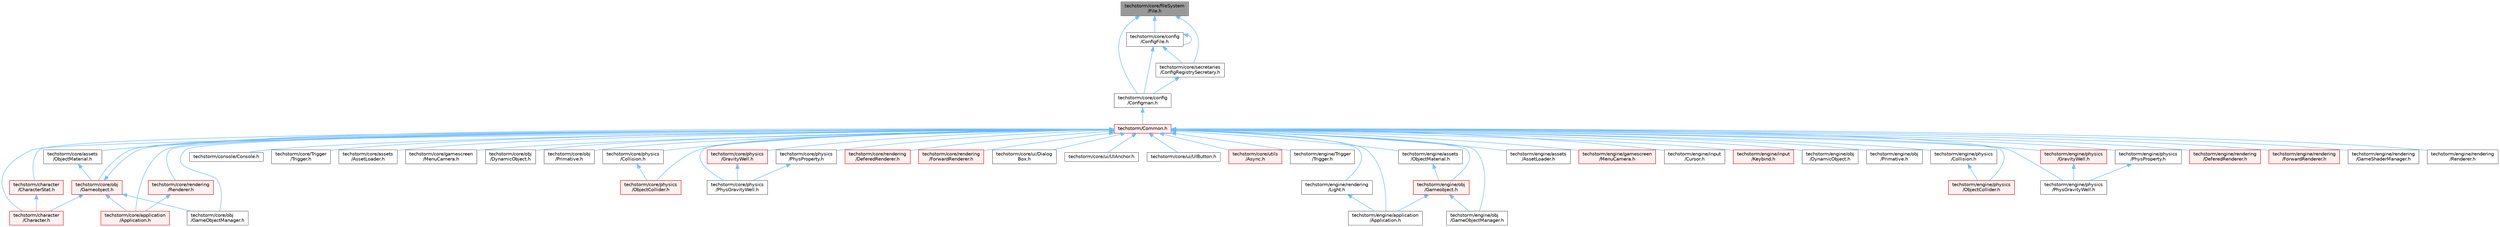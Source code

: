 digraph "techstorm/core/fileSystem/File.h"
{
 // LATEX_PDF_SIZE
  bgcolor="transparent";
  edge [fontname=Helvetica,fontsize=10,labelfontname=Helvetica,labelfontsize=10];
  node [fontname=Helvetica,fontsize=10,shape=box,height=0.2,width=0.4];
  Node1 [id="Node000001",label="techstorm/core/fileSystem\l/File.h",height=0.2,width=0.4,color="gray40", fillcolor="grey60", style="filled", fontcolor="black",tooltip=" "];
  Node1 -> Node2 [id="edge1_Node000001_Node000002",dir="back",color="steelblue1",style="solid",tooltip=" "];
  Node2 [id="Node000002",label="techstorm/core/config\l/ConfigFile.h",height=0.2,width=0.4,color="grey40", fillcolor="white", style="filled",URL="$core_2config_2_config_file_8h.html",tooltip=" "];
  Node2 -> Node2 [id="edge2_Node000002_Node000002",dir="back",color="steelblue1",style="solid",tooltip=" "];
  Node2 -> Node3 [id="edge3_Node000002_Node000003",dir="back",color="steelblue1",style="solid",tooltip=" "];
  Node3 [id="Node000003",label="techstorm/core/config\l/Configman.h",height=0.2,width=0.4,color="grey40", fillcolor="white", style="filled",URL="$core_2config_2_configman_8h.html",tooltip=" "];
  Node3 -> Node4 [id="edge4_Node000003_Node000004",dir="back",color="steelblue1",style="solid",tooltip=" "];
  Node4 [id="Node000004",label="techstorm/Common.h",height=0.2,width=0.4,color="red", fillcolor="#FFF0F0", style="filled",URL="$_common_8h.html",tooltip=" "];
  Node4 -> Node5 [id="edge5_Node000004_Node000005",dir="back",color="steelblue1",style="solid",tooltip=" "];
  Node5 [id="Node000005",label="techstorm/character\l/Character.h",height=0.2,width=0.4,color="red", fillcolor="#FFF0F0", style="filled",URL="$_character_8h.html",tooltip=" "];
  Node4 -> Node24 [id="edge6_Node000004_Node000024",dir="back",color="steelblue1",style="solid",tooltip=" "];
  Node24 [id="Node000024",label="techstorm/character\l/CharacterStat.h",height=0.2,width=0.4,color="red", fillcolor="#FFF0F0", style="filled",URL="$_character_stat_8h.html",tooltip=" "];
  Node24 -> Node5 [id="edge7_Node000024_Node000005",dir="back",color="steelblue1",style="solid",tooltip=" "];
  Node4 -> Node27 [id="edge8_Node000004_Node000027",dir="back",color="steelblue1",style="solid",tooltip=" "];
  Node27 [id="Node000027",label="techstorm/console/Console.h",height=0.2,width=0.4,color="grey40", fillcolor="white", style="filled",URL="$_console_8h.html",tooltip=" "];
  Node4 -> Node28 [id="edge9_Node000004_Node000028",dir="back",color="steelblue1",style="solid",tooltip=" "];
  Node28 [id="Node000028",label="techstorm/core/Trigger\l/Trigger.h",height=0.2,width=0.4,color="grey40", fillcolor="white", style="filled",URL="$core_2_trigger_2_trigger_8h.html",tooltip=" "];
  Node4 -> Node8 [id="edge10_Node000004_Node000008",dir="back",color="steelblue1",style="solid",tooltip=" "];
  Node8 [id="Node000008",label="techstorm/core/application\l/Application.h",height=0.2,width=0.4,color="red", fillcolor="#FFF0F0", style="filled",URL="$core_2application_2_application_8h.html",tooltip=" "];
  Node4 -> Node29 [id="edge11_Node000004_Node000029",dir="back",color="steelblue1",style="solid",tooltip=" "];
  Node29 [id="Node000029",label="techstorm/core/assets\l/AssetLoader.h",height=0.2,width=0.4,color="grey40", fillcolor="white", style="filled",URL="$core_2assets_2_asset_loader_8h.html",tooltip=" "];
  Node4 -> Node30 [id="edge12_Node000004_Node000030",dir="back",color="steelblue1",style="solid",tooltip=" "];
  Node30 [id="Node000030",label="techstorm/core/assets\l/ObjectMaterial.h",height=0.2,width=0.4,color="grey40", fillcolor="white", style="filled",URL="$core_2assets_2_object_material_8h.html",tooltip=" "];
  Node30 -> Node31 [id="edge13_Node000030_Node000031",dir="back",color="steelblue1",style="solid",tooltip=" "];
  Node31 [id="Node000031",label="techstorm/core/obj\l/Gameobject.h",height=0.2,width=0.4,color="red", fillcolor="#FFF0F0", style="filled",URL="$core_2obj_2_gameobject_8h.html",tooltip=" "];
  Node31 -> Node4 [id="edge14_Node000031_Node000004",dir="back",color="steelblue1",style="solid",tooltip=" "];
  Node31 -> Node5 [id="edge15_Node000031_Node000005",dir="back",color="steelblue1",style="solid",tooltip=" "];
  Node31 -> Node8 [id="edge16_Node000031_Node000008",dir="back",color="steelblue1",style="solid",tooltip=" "];
  Node31 -> Node38 [id="edge17_Node000031_Node000038",dir="back",color="steelblue1",style="solid",tooltip=" "];
  Node38 [id="Node000038",label="techstorm/core/obj\l/GameObjectManager.h",height=0.2,width=0.4,color="grey40", fillcolor="white", style="filled",URL="$core_2obj_2_game_object_manager_8h.html",tooltip=" "];
  Node4 -> Node49 [id="edge18_Node000004_Node000049",dir="back",color="steelblue1",style="solid",tooltip=" "];
  Node49 [id="Node000049",label="techstorm/core/gamescreen\l/MenuCamera.h",height=0.2,width=0.4,color="grey40", fillcolor="white", style="filled",URL="$core_2gamescreen_2_menu_camera_8h.html",tooltip=" "];
  Node4 -> Node50 [id="edge19_Node000004_Node000050",dir="back",color="steelblue1",style="solid",tooltip=" "];
  Node50 [id="Node000050",label="techstorm/core/obj\l/DynamicObject.h",height=0.2,width=0.4,color="grey40", fillcolor="white", style="filled",URL="$core_2obj_2_dynamic_object_8h.html",tooltip=" "];
  Node4 -> Node38 [id="edge20_Node000004_Node000038",dir="back",color="steelblue1",style="solid",tooltip=" "];
  Node4 -> Node31 [id="edge21_Node000004_Node000031",dir="back",color="steelblue1",style="solid",tooltip=" "];
  Node4 -> Node51 [id="edge22_Node000004_Node000051",dir="back",color="steelblue1",style="solid",tooltip=" "];
  Node51 [id="Node000051",label="techstorm/core/obj\l/Primative.h",height=0.2,width=0.4,color="grey40", fillcolor="white", style="filled",URL="$core_2obj_2_primative_8h.html",tooltip=" "];
  Node4 -> Node52 [id="edge23_Node000004_Node000052",dir="back",color="steelblue1",style="solid",tooltip=" "];
  Node52 [id="Node000052",label="techstorm/core/physics\l/Collision.h",height=0.2,width=0.4,color="grey40", fillcolor="white", style="filled",URL="$core_2physics_2_collision_8h.html",tooltip=" "];
  Node52 -> Node53 [id="edge24_Node000052_Node000053",dir="back",color="steelblue1",style="solid",tooltip=" "];
  Node53 [id="Node000053",label="techstorm/core/physics\l/ObjectCollider.h",height=0.2,width=0.4,color="red", fillcolor="#FFF0F0", style="filled",URL="$core_2physics_2_object_collider_8h.html",tooltip=" "];
  Node4 -> Node55 [id="edge25_Node000004_Node000055",dir="back",color="steelblue1",style="solid",tooltip=" "];
  Node55 [id="Node000055",label="techstorm/core/physics\l/GravityWell.h",height=0.2,width=0.4,color="red", fillcolor="#FFF0F0", style="filled",URL="$core_2physics_2_gravity_well_8h.html",tooltip=" "];
  Node55 -> Node57 [id="edge26_Node000055_Node000057",dir="back",color="steelblue1",style="solid",tooltip=" "];
  Node57 [id="Node000057",label="techstorm/core/physics\l/PhysGravityWell.h",height=0.2,width=0.4,color="grey40", fillcolor="white", style="filled",URL="$core_2physics_2_phys_gravity_well_8h.html",tooltip=" "];
  Node4 -> Node53 [id="edge27_Node000004_Node000053",dir="back",color="steelblue1",style="solid",tooltip=" "];
  Node4 -> Node57 [id="edge28_Node000004_Node000057",dir="back",color="steelblue1",style="solid",tooltip=" "];
  Node4 -> Node58 [id="edge29_Node000004_Node000058",dir="back",color="steelblue1",style="solid",tooltip=" "];
  Node58 [id="Node000058",label="techstorm/core/physics\l/PhysProperty.h",height=0.2,width=0.4,color="grey40", fillcolor="white", style="filled",URL="$core_2physics_2_phys_property_8h.html",tooltip=" "];
  Node58 -> Node57 [id="edge30_Node000058_Node000057",dir="back",color="steelblue1",style="solid",tooltip=" "];
  Node4 -> Node59 [id="edge31_Node000004_Node000059",dir="back",color="steelblue1",style="solid",tooltip=" "];
  Node59 [id="Node000059",label="techstorm/core/rendering\l/DeferedRenderer.h",height=0.2,width=0.4,color="red", fillcolor="#FFF0F0", style="filled",URL="$core_2rendering_2_defered_renderer_8h.html",tooltip=" "];
  Node4 -> Node61 [id="edge32_Node000004_Node000061",dir="back",color="steelblue1",style="solid",tooltip=" "];
  Node61 [id="Node000061",label="techstorm/core/rendering\l/ForwardRenderer.h",height=0.2,width=0.4,color="red", fillcolor="#FFF0F0", style="filled",URL="$core_2rendering_2_forward_renderer_8h.html",tooltip=" "];
  Node4 -> Node62 [id="edge33_Node000004_Node000062",dir="back",color="steelblue1",style="solid",tooltip=" "];
  Node62 [id="Node000062",label="techstorm/core/rendering\l/Renderer.h",height=0.2,width=0.4,color="red", fillcolor="#FFF0F0", style="filled",URL="$core_2rendering_2_renderer_8h.html",tooltip=" "];
  Node62 -> Node8 [id="edge34_Node000062_Node000008",dir="back",color="steelblue1",style="solid",tooltip=" "];
  Node4 -> Node63 [id="edge35_Node000004_Node000063",dir="back",color="steelblue1",style="solid",tooltip=" "];
  Node63 [id="Node000063",label="techstorm/core/ui/Dialog\lBox.h",height=0.2,width=0.4,color="grey40", fillcolor="white", style="filled",URL="$core_2ui_2_dialog_box_8h.html",tooltip=" "];
  Node4 -> Node64 [id="edge36_Node000004_Node000064",dir="back",color="steelblue1",style="solid",tooltip=" "];
  Node64 [id="Node000064",label="techstorm/core/ui/UIAnchor.h",height=0.2,width=0.4,color="grey40", fillcolor="white", style="filled",URL="$core_2ui_2_u_i_anchor_8h.html",tooltip=" "];
  Node4 -> Node65 [id="edge37_Node000004_Node000065",dir="back",color="steelblue1",style="solid",tooltip=" "];
  Node65 [id="Node000065",label="techstorm/core/ui/UIButton.h",height=0.2,width=0.4,color="grey40", fillcolor="white", style="filled",URL="$core_2ui_2_u_i_button_8h.html",tooltip=" "];
  Node4 -> Node66 [id="edge38_Node000004_Node000066",dir="back",color="steelblue1",style="solid",tooltip=" "];
  Node66 [id="Node000066",label="techstorm/core/utils\l/Async.h",height=0.2,width=0.4,color="red", fillcolor="#FFF0F0", style="filled",URL="$core_2utils_2_async_8h.html",tooltip=" "];
  Node4 -> Node68 [id="edge39_Node000004_Node000068",dir="back",color="steelblue1",style="solid",tooltip=" "];
  Node68 [id="Node000068",label="techstorm/engine/Trigger\l/Trigger.h",height=0.2,width=0.4,color="grey40", fillcolor="white", style="filled",URL="$engine_2_trigger_2_trigger_8h.html",tooltip=" "];
  Node4 -> Node21 [id="edge40_Node000004_Node000021",dir="back",color="steelblue1",style="solid",tooltip=" "];
  Node21 [id="Node000021",label="techstorm/engine/application\l/Application.h",height=0.2,width=0.4,color="grey40", fillcolor="white", style="filled",URL="$engine_2application_2_application_8h.html",tooltip=" "];
  Node4 -> Node69 [id="edge41_Node000004_Node000069",dir="back",color="steelblue1",style="solid",tooltip=" "];
  Node69 [id="Node000069",label="techstorm/engine/assets\l/AssetLoader.h",height=0.2,width=0.4,color="grey40", fillcolor="white", style="filled",URL="$engine_2assets_2_asset_loader_8h.html",tooltip=" "];
  Node4 -> Node70 [id="edge42_Node000004_Node000070",dir="back",color="steelblue1",style="solid",tooltip=" "];
  Node70 [id="Node000070",label="techstorm/engine/assets\l/ObjectMaterial.h",height=0.2,width=0.4,color="grey40", fillcolor="white", style="filled",URL="$engine_2assets_2_object_material_8h.html",tooltip=" "];
  Node70 -> Node71 [id="edge43_Node000070_Node000071",dir="back",color="steelblue1",style="solid",tooltip=" "];
  Node71 [id="Node000071",label="techstorm/engine/obj\l/Gameobject.h",height=0.2,width=0.4,color="red", fillcolor="#FFF0F0", style="filled",URL="$engine_2obj_2_gameobject_8h.html",tooltip=" "];
  Node71 -> Node21 [id="edge44_Node000071_Node000021",dir="back",color="steelblue1",style="solid",tooltip=" "];
  Node71 -> Node77 [id="edge45_Node000071_Node000077",dir="back",color="steelblue1",style="solid",tooltip=" "];
  Node77 [id="Node000077",label="techstorm/engine/obj\l/GameObjectManager.h",height=0.2,width=0.4,color="grey40", fillcolor="white", style="filled",URL="$engine_2obj_2_game_object_manager_8h.html",tooltip=" "];
  Node4 -> Node82 [id="edge46_Node000004_Node000082",dir="back",color="steelblue1",style="solid",tooltip=" "];
  Node82 [id="Node000082",label="techstorm/engine/gamescreen\l/MenuCamera.h",height=0.2,width=0.4,color="red", fillcolor="#FFF0F0", style="filled",URL="$engine_2gamescreen_2_menu_camera_8h.html",tooltip=" "];
  Node4 -> Node84 [id="edge47_Node000004_Node000084",dir="back",color="steelblue1",style="solid",tooltip=" "];
  Node84 [id="Node000084",label="techstorm/engine/input\l/Cursor.h",height=0.2,width=0.4,color="grey40", fillcolor="white", style="filled",URL="$engine_2input_2_cursor_8h.html",tooltip=" "];
  Node4 -> Node85 [id="edge48_Node000004_Node000085",dir="back",color="steelblue1",style="solid",tooltip=" "];
  Node85 [id="Node000085",label="techstorm/engine/input\l/Keybind.h",height=0.2,width=0.4,color="red", fillcolor="#FFF0F0", style="filled",URL="$engine_2input_2_keybind_8h.html",tooltip=" "];
  Node4 -> Node87 [id="edge49_Node000004_Node000087",dir="back",color="steelblue1",style="solid",tooltip=" "];
  Node87 [id="Node000087",label="techstorm/engine/obj\l/DynamicObject.h",height=0.2,width=0.4,color="grey40", fillcolor="white", style="filled",URL="$engine_2obj_2_dynamic_object_8h.html",tooltip=" "];
  Node4 -> Node77 [id="edge50_Node000004_Node000077",dir="back",color="steelblue1",style="solid",tooltip=" "];
  Node4 -> Node71 [id="edge51_Node000004_Node000071",dir="back",color="steelblue1",style="solid",tooltip=" "];
  Node4 -> Node88 [id="edge52_Node000004_Node000088",dir="back",color="steelblue1",style="solid",tooltip=" "];
  Node88 [id="Node000088",label="techstorm/engine/obj\l/Primative.h",height=0.2,width=0.4,color="grey40", fillcolor="white", style="filled",URL="$engine_2obj_2_primative_8h.html",tooltip=" "];
  Node4 -> Node89 [id="edge53_Node000004_Node000089",dir="back",color="steelblue1",style="solid",tooltip=" "];
  Node89 [id="Node000089",label="techstorm/engine/physics\l/Collision.h",height=0.2,width=0.4,color="grey40", fillcolor="white", style="filled",URL="$engine_2physics_2_collision_8h.html",tooltip=" "];
  Node89 -> Node90 [id="edge54_Node000089_Node000090",dir="back",color="steelblue1",style="solid",tooltip=" "];
  Node90 [id="Node000090",label="techstorm/engine/physics\l/ObjectCollider.h",height=0.2,width=0.4,color="red", fillcolor="#FFF0F0", style="filled",URL="$engine_2physics_2_object_collider_8h.html",tooltip=" "];
  Node4 -> Node92 [id="edge55_Node000004_Node000092",dir="back",color="steelblue1",style="solid",tooltip=" "];
  Node92 [id="Node000092",label="techstorm/engine/physics\l/GravityWell.h",height=0.2,width=0.4,color="red", fillcolor="#FFF0F0", style="filled",URL="$engine_2physics_2_gravity_well_8h.html",tooltip=" "];
  Node92 -> Node94 [id="edge56_Node000092_Node000094",dir="back",color="steelblue1",style="solid",tooltip=" "];
  Node94 [id="Node000094",label="techstorm/engine/physics\l/PhysGravityWell.h",height=0.2,width=0.4,color="grey40", fillcolor="white", style="filled",URL="$engine_2physics_2_phys_gravity_well_8h.html",tooltip=" "];
  Node4 -> Node90 [id="edge57_Node000004_Node000090",dir="back",color="steelblue1",style="solid",tooltip=" "];
  Node4 -> Node94 [id="edge58_Node000004_Node000094",dir="back",color="steelblue1",style="solid",tooltip=" "];
  Node4 -> Node95 [id="edge59_Node000004_Node000095",dir="back",color="steelblue1",style="solid",tooltip=" "];
  Node95 [id="Node000095",label="techstorm/engine/physics\l/PhysProperty.h",height=0.2,width=0.4,color="grey40", fillcolor="white", style="filled",URL="$engine_2physics_2_phys_property_8h.html",tooltip=" "];
  Node95 -> Node94 [id="edge60_Node000095_Node000094",dir="back",color="steelblue1",style="solid",tooltip=" "];
  Node4 -> Node96 [id="edge61_Node000004_Node000096",dir="back",color="steelblue1",style="solid",tooltip=" "];
  Node96 [id="Node000096",label="techstorm/engine/rendering\l/DeferedRenderer.h",height=0.2,width=0.4,color="red", fillcolor="#FFF0F0", style="filled",URL="$engine_2rendering_2_defered_renderer_8h.html",tooltip=" "];
  Node4 -> Node98 [id="edge62_Node000004_Node000098",dir="back",color="steelblue1",style="solid",tooltip=" "];
  Node98 [id="Node000098",label="techstorm/engine/rendering\l/ForwardRenderer.h",height=0.2,width=0.4,color="red", fillcolor="#FFF0F0", style="filled",URL="$engine_2rendering_2_forward_renderer_8h.html",tooltip=" "];
  Node4 -> Node99 [id="edge63_Node000004_Node000099",dir="back",color="steelblue1",style="solid",tooltip=" "];
  Node99 [id="Node000099",label="techstorm/engine/rendering\l/GameShaderManager.h",height=0.2,width=0.4,color="grey40", fillcolor="white", style="filled",URL="$_game_shader_manager_8h.html",tooltip=" "];
  Node4 -> Node100 [id="edge64_Node000004_Node000100",dir="back",color="steelblue1",style="solid",tooltip=" "];
  Node100 [id="Node000100",label="techstorm/engine/rendering\l/Light.h",height=0.2,width=0.4,color="grey40", fillcolor="white", style="filled",URL="$engine_2rendering_2_light_8h.html",tooltip=" "];
  Node100 -> Node21 [id="edge65_Node000100_Node000021",dir="back",color="steelblue1",style="solid",tooltip=" "];
  Node4 -> Node101 [id="edge66_Node000004_Node000101",dir="back",color="steelblue1",style="solid",tooltip=" "];
  Node101 [id="Node000101",label="techstorm/engine/rendering\l/Renderer.h",height=0.2,width=0.4,color="grey40", fillcolor="white", style="filled",URL="$engine_2rendering_2_renderer_8h.html",tooltip=" "];
  Node2 -> Node126 [id="edge67_Node000002_Node000126",dir="back",color="steelblue1",style="solid",tooltip=" "];
  Node126 [id="Node000126",label="techstorm/core/secretaries\l/ConfigRegistrySecretary.h",height=0.2,width=0.4,color="grey40", fillcolor="white", style="filled",URL="$core_2secretaries_2_config_registry_secretary_8h.html",tooltip=" "];
  Node126 -> Node3 [id="edge68_Node000126_Node000003",dir="back",color="steelblue1",style="solid",tooltip=" "];
  Node1 -> Node3 [id="edge69_Node000001_Node000003",dir="back",color="steelblue1",style="solid",tooltip=" "];
  Node1 -> Node126 [id="edge70_Node000001_Node000126",dir="back",color="steelblue1",style="solid",tooltip=" "];
}
